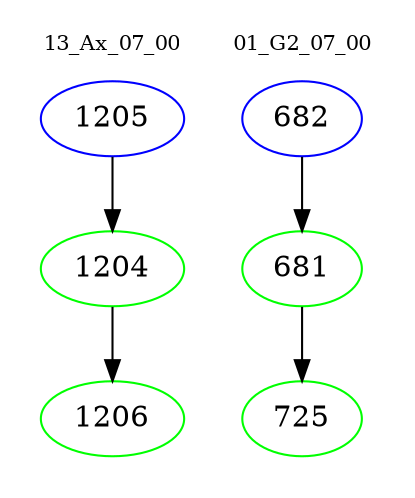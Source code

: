 digraph{
subgraph cluster_0 {
color = white
label = "13_Ax_07_00";
fontsize=10;
T0_1205 [label="1205", color="blue"]
T0_1205 -> T0_1204 [color="black"]
T0_1204 [label="1204", color="green"]
T0_1204 -> T0_1206 [color="black"]
T0_1206 [label="1206", color="green"]
}
subgraph cluster_1 {
color = white
label = "01_G2_07_00";
fontsize=10;
T1_682 [label="682", color="blue"]
T1_682 -> T1_681 [color="black"]
T1_681 [label="681", color="green"]
T1_681 -> T1_725 [color="black"]
T1_725 [label="725", color="green"]
}
}
